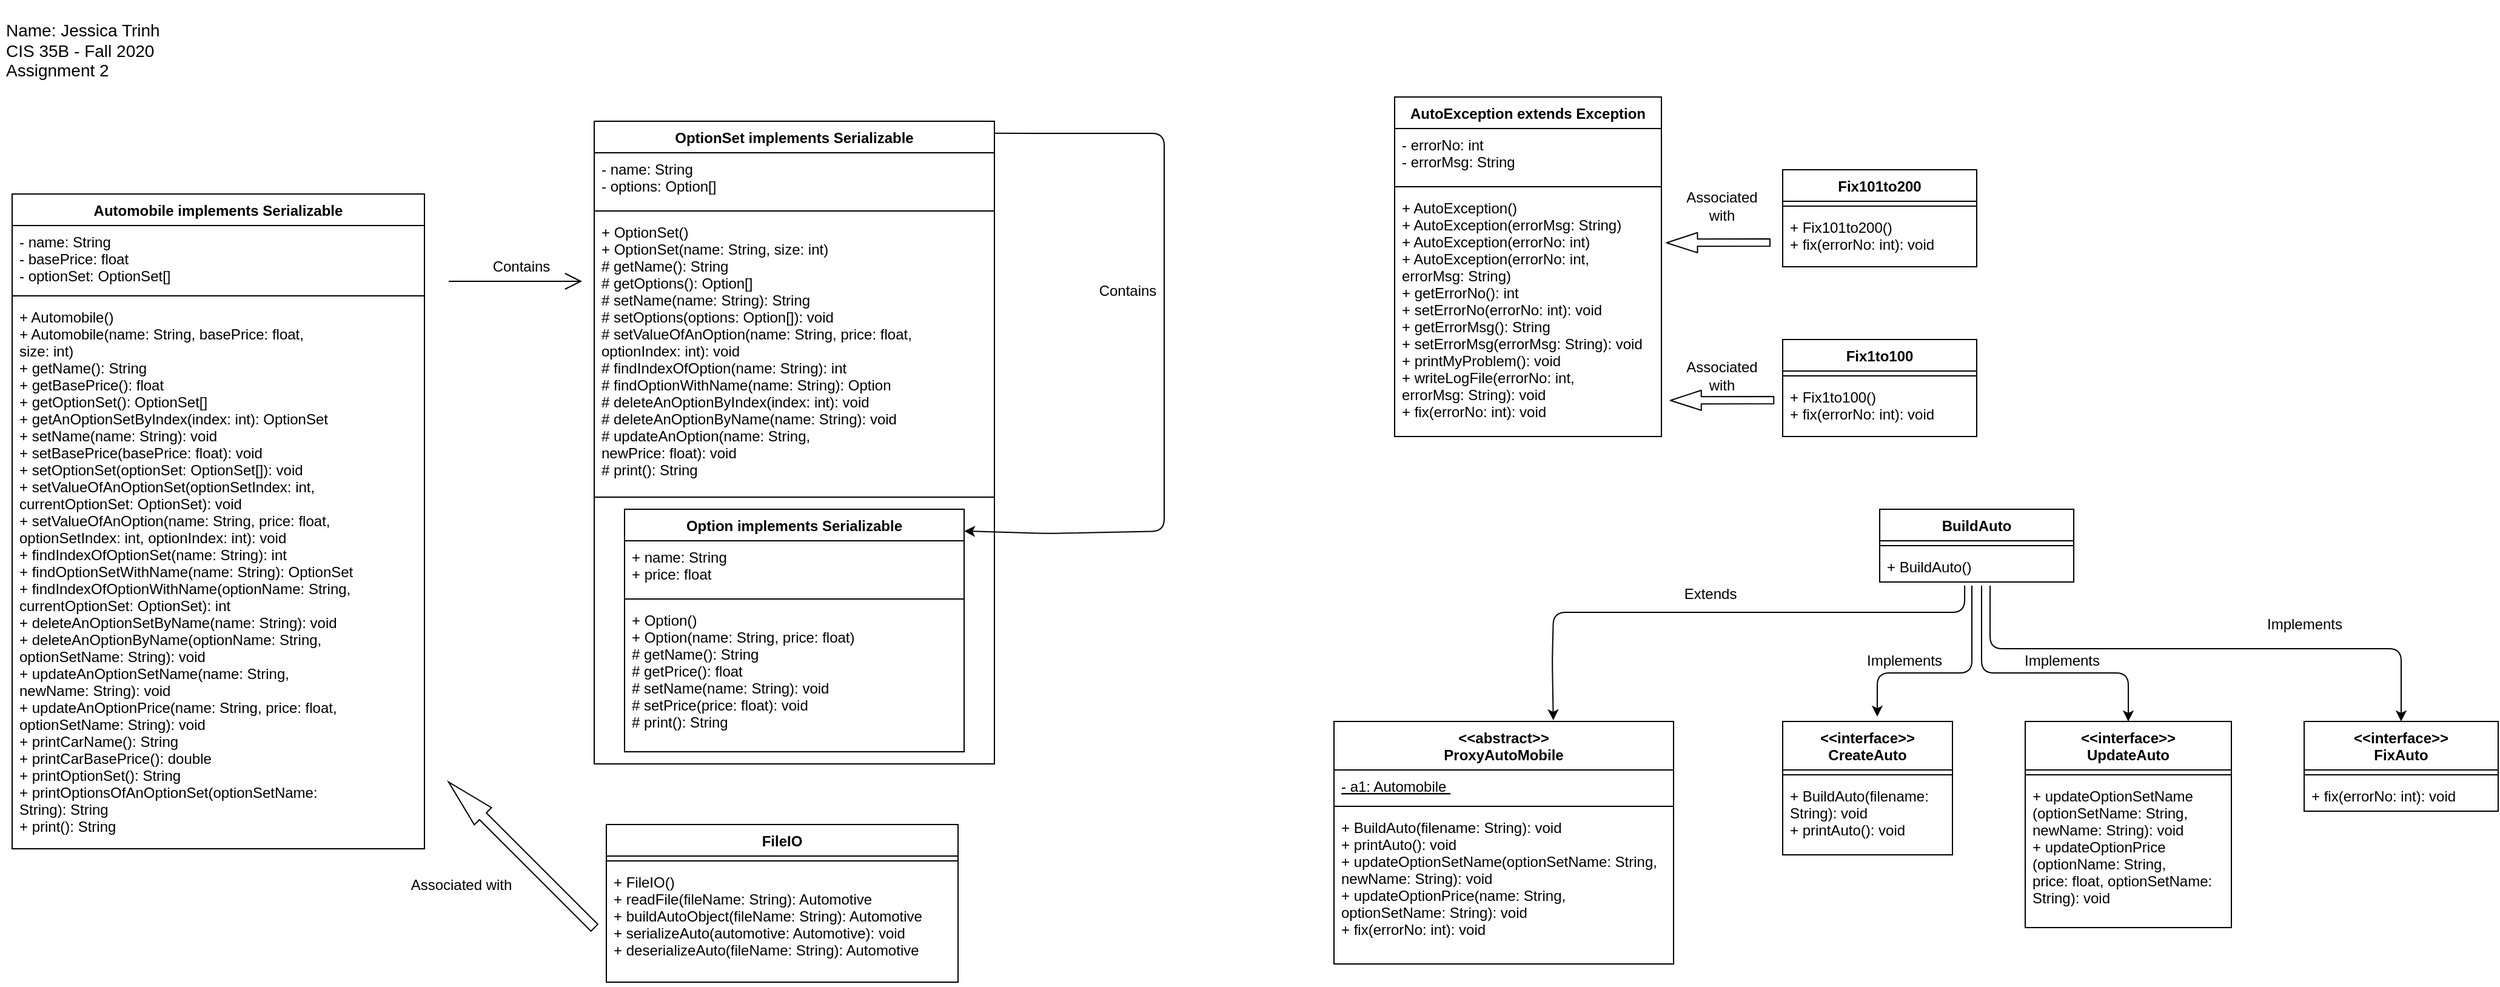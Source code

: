<mxfile version="13.7.8" type="device"><diagram id="X8x4tzjJ3RfI0p5d120l" name="Page-1"><mxGraphModel dx="2650" dy="2185" grid="1" gridSize="10" guides="1" tooltips="1" connect="1" arrows="1" fold="1" page="1" pageScale="1" pageWidth="1100" pageHeight="850" math="0" shadow="0"><root><mxCell id="0"/><mxCell id="1" parent="0"/><mxCell id="8tmECTQNCQVWoiWwDc8n-24" value="" style="verticalLabelPosition=bottom;verticalAlign=top;html=1;shape=mxgraph.basic.rect;fillColor2=none;strokeWidth=1;size=20;indent=5;" parent="1" vertex="1"><mxGeometry x="550" y="420" width="330" height="220" as="geometry"/></mxCell><mxCell id="8tmECTQNCQVWoiWwDc8n-13" value="&lt;font&gt;&lt;font style=&quot;font-size: 14px&quot;&gt;&lt;font&gt;&lt;br&gt;Name: Jessica Trinh&lt;br&gt;CIS 35B - Fall 2020&lt;br&gt;&lt;/font&gt;Assignment 2&lt;/font&gt;&lt;br&gt;&lt;/font&gt;" style="text;html=1;strokeColor=none;fillColor=none;spacing=5;spacingTop=-20;whiteSpace=wrap;overflow=hidden;rounded=0;" parent="1" vertex="1"><mxGeometry x="60" y="20" width="220" height="80" as="geometry"/></mxCell><mxCell id="8tmECTQNCQVWoiWwDc8n-15" value="Contains" style="text;html=1;strokeColor=none;fillColor=none;align=center;verticalAlign=middle;whiteSpace=wrap;rounded=0;" parent="1" vertex="1"><mxGeometry x="460" y="220" width="60" height="20" as="geometry"/></mxCell><mxCell id="8tmECTQNCQVWoiWwDc8n-21" value="" style="html=1;shadow=0;dashed=0;align=center;verticalAlign=middle;shape=mxgraph.arrows2.arrow;dy=0.6;dx=40;direction=north;notch=0;rotation=-45;" parent="1" vertex="1"><mxGeometry x="480" y="630" width="20" height="170" as="geometry"/></mxCell><mxCell id="8tmECTQNCQVWoiWwDc8n-22" value="Associated with" style="text;html=1;align=center;verticalAlign=middle;resizable=0;points=[];autosize=1;" parent="1" vertex="1"><mxGeometry x="390" y="730" width="100" height="20" as="geometry"/></mxCell><mxCell id="8tmECTQNCQVWoiWwDc8n-25" value="" style="endArrow=classic;html=1;entryX=1;entryY=0.09;entryDx=0;entryDy=0;exitX=0.997;exitY=0.032;exitDx=0;exitDy=0;exitPerimeter=0;entryPerimeter=0;" parent="1" source="8tmECTQNCQVWoiWwDc8n-1" target="8tmECTQNCQVWoiWwDc8n-5" edge="1"><mxGeometry width="50" height="50" relative="1" as="geometry"><mxPoint x="925" y="130" as="sourcePoint"/><mxPoint x="945" y="260" as="targetPoint"/><Array as="points"><mxPoint x="925" y="120"/><mxPoint x="1020" y="120"/><mxPoint x="1020" y="448"/><mxPoint x="925" y="450"/></Array></mxGeometry></mxCell><mxCell id="8tmECTQNCQVWoiWwDc8n-26" value="Contains" style="text;html=1;strokeColor=none;fillColor=none;align=center;verticalAlign=middle;whiteSpace=wrap;rounded=0;" parent="1" vertex="1"><mxGeometry x="960" y="240" width="60" height="20" as="geometry"/></mxCell><mxCell id="8tmECTQNCQVWoiWwDc8n-1" value="OptionSet implements Serializable" style="swimlane;fontStyle=1;align=center;verticalAlign=top;childLayout=stackLayout;horizontal=1;startSize=26;horizontalStack=0;resizeParent=1;resizeParentMax=0;resizeLast=0;collapsible=1;marginBottom=0;" parent="1" vertex="1"><mxGeometry x="550" y="110" width="330" height="310" as="geometry"/></mxCell><mxCell id="8tmECTQNCQVWoiWwDc8n-2" value="- name: String&#10;- options: Option[]" style="text;strokeColor=none;fillColor=none;align=left;verticalAlign=top;spacingLeft=4;spacingRight=4;overflow=hidden;rotatable=0;points=[[0,0.5],[1,0.5]];portConstraint=eastwest;" parent="8tmECTQNCQVWoiWwDc8n-1" vertex="1"><mxGeometry y="26" width="330" height="44" as="geometry"/></mxCell><mxCell id="8tmECTQNCQVWoiWwDc8n-3" value="" style="line;strokeWidth=1;fillColor=none;align=left;verticalAlign=middle;spacingTop=-1;spacingLeft=3;spacingRight=3;rotatable=0;labelPosition=right;points=[];portConstraint=eastwest;" parent="8tmECTQNCQVWoiWwDc8n-1" vertex="1"><mxGeometry y="70" width="330" height="8" as="geometry"/></mxCell><mxCell id="8tmECTQNCQVWoiWwDc8n-4" value="+ OptionSet()&#10;+ OptionSet(name: String, size: int)&#10;# getName(): String&#10;# getOptions(): Option[]&#10;# setName(name: String): String&#10;# setOptions(options: Option[]): void&#10;# setValueOfAnOption(name: String, price: float,&#10;optionIndex: int): void&#10;# findIndexOfOption(name: String): int&#10;# findOptionWithName(name: String): Option&#10;# deleteAnOptionByIndex(index: int): void&#10;# deleteAnOptionByName(name: String): void&#10;# updateAnOption(name: String, &#10;newPrice: float): void&#10;# print(): String" style="text;strokeColor=none;fillColor=none;align=left;verticalAlign=top;spacingLeft=4;spacingRight=4;overflow=hidden;rotatable=0;points=[[0,0.5],[1,0.5]];portConstraint=eastwest;" parent="8tmECTQNCQVWoiWwDc8n-1" vertex="1"><mxGeometry y="78" width="330" height="232" as="geometry"/></mxCell><mxCell id="8tmECTQNCQVWoiWwDc8n-5" value="Option implements Serializable" style="swimlane;fontStyle=1;align=center;verticalAlign=top;childLayout=stackLayout;horizontal=1;startSize=26;horizontalStack=0;resizeParent=1;resizeParentMax=0;resizeLast=0;collapsible=1;marginBottom=0;" parent="1" vertex="1"><mxGeometry x="575" y="430" width="280" height="200" as="geometry"/></mxCell><mxCell id="8tmECTQNCQVWoiWwDc8n-6" value="+ name: String&#10;+ price: float" style="text;strokeColor=none;fillColor=none;align=left;verticalAlign=top;spacingLeft=4;spacingRight=4;overflow=hidden;rotatable=0;points=[[0,0.5],[1,0.5]];portConstraint=eastwest;" parent="8tmECTQNCQVWoiWwDc8n-5" vertex="1"><mxGeometry y="26" width="280" height="44" as="geometry"/></mxCell><mxCell id="8tmECTQNCQVWoiWwDc8n-7" value="" style="line;strokeWidth=1;fillColor=none;align=left;verticalAlign=middle;spacingTop=-1;spacingLeft=3;spacingRight=3;rotatable=0;labelPosition=right;points=[];portConstraint=eastwest;" parent="8tmECTQNCQVWoiWwDc8n-5" vertex="1"><mxGeometry y="70" width="280" height="8" as="geometry"/></mxCell><mxCell id="8tmECTQNCQVWoiWwDc8n-8" value="+ Option()&#10;+ Option(name: String, price: float)&#10;# getName(): String&#10;# getPrice(): float&#10;# setName(name: String): void&#10;# setPrice(price: float): void&#10;# print(): String&#10;" style="text;strokeColor=none;fillColor=none;align=left;verticalAlign=top;spacingLeft=4;spacingRight=4;overflow=hidden;rotatable=0;points=[[0,0.5],[1,0.5]];portConstraint=eastwest;" parent="8tmECTQNCQVWoiWwDc8n-5" vertex="1"><mxGeometry y="78" width="280" height="122" as="geometry"/></mxCell><mxCell id="8tmECTQNCQVWoiWwDc8n-16" value="FileIO" style="swimlane;fontStyle=1;align=center;verticalAlign=top;childLayout=stackLayout;horizontal=1;startSize=26;horizontalStack=0;resizeParent=1;resizeParentMax=0;resizeLast=0;collapsible=1;marginBottom=0;" parent="1" vertex="1"><mxGeometry x="560" y="690" width="290" height="130" as="geometry"/></mxCell><mxCell id="8tmECTQNCQVWoiWwDc8n-18" value="" style="line;strokeWidth=1;fillColor=none;align=left;verticalAlign=middle;spacingTop=-1;spacingLeft=3;spacingRight=3;rotatable=0;labelPosition=right;points=[];portConstraint=eastwest;" parent="8tmECTQNCQVWoiWwDc8n-16" vertex="1"><mxGeometry y="26" width="290" height="8" as="geometry"/></mxCell><mxCell id="8tmECTQNCQVWoiWwDc8n-19" value="+ FileIO()&#10;+ readFile(fileName: String): Automotive&#10;+ buildAutoObject(fileName: String): Automotive&#10;+ serializeAuto(automotive: Automotive): void&#10;+ deserializeAuto(fileName: String): Automotive&#10;" style="text;strokeColor=none;fillColor=none;align=left;verticalAlign=top;spacingLeft=4;spacingRight=4;overflow=hidden;rotatable=0;points=[[0,0.5],[1,0.5]];portConstraint=eastwest;" parent="8tmECTQNCQVWoiWwDc8n-16" vertex="1"><mxGeometry y="34" width="290" height="96" as="geometry"/></mxCell><mxCell id="8tmECTQNCQVWoiWwDc8n-14" value="" style="endArrow=open;endFill=1;endSize=12;html=1;exitX=0.454;exitY=1.004;exitDx=0;exitDy=0;exitPerimeter=0;" parent="1" edge="1"><mxGeometry width="160" relative="1" as="geometry"><mxPoint x="430.0" y="241.998" as="sourcePoint"/><mxPoint x="540" y="242" as="targetPoint"/></mxGeometry></mxCell><mxCell id="RyxfLmkT7LwcZhjODuJO-15" value="Associated with" style="text;html=1;strokeColor=none;fillColor=none;align=center;verticalAlign=middle;whiteSpace=wrap;rounded=0;" parent="1" vertex="1"><mxGeometry x="1450" y="170" width="60" height="20" as="geometry"/></mxCell><mxCell id="RyxfLmkT7LwcZhjODuJO-17" value="Associated with" style="text;html=1;strokeColor=none;fillColor=none;align=center;verticalAlign=middle;whiteSpace=wrap;rounded=0;" parent="1" vertex="1"><mxGeometry x="1450" y="310" width="60" height="20" as="geometry"/></mxCell><mxCell id="KcIbWYkUg5REfu4ZVEYL-1" value="" style="shape=flexArrow;endArrow=classic;html=1;width=6;endSize=8.169;entryX=1.017;entryY=0.209;entryDx=0;entryDy=0;entryPerimeter=0;endWidth=9.515;" edge="1" parent="1" target="RyxfLmkT7LwcZhjODuJO-4"><mxGeometry width="50" height="50" relative="1" as="geometry"><mxPoint x="1520" y="210" as="sourcePoint"/><mxPoint x="1520" y="210" as="targetPoint"/></mxGeometry></mxCell><mxCell id="KcIbWYkUg5REfu4ZVEYL-29" value="" style="shape=flexArrow;endArrow=classic;html=1;width=6;endSize=8.169;entryX=1.017;entryY=0.209;entryDx=0;entryDy=0;entryPerimeter=0;endWidth=9.515;" edge="1" parent="1"><mxGeometry width="50" height="50" relative="1" as="geometry"><mxPoint x="1523.13" y="340" as="sourcePoint"/><mxPoint x="1436.87" y="340.218" as="targetPoint"/></mxGeometry></mxCell><mxCell id="KcIbWYkUg5REfu4ZVEYL-30" value="" style="endArrow=classic;html=1;exitX=0.438;exitY=1.115;exitDx=0;exitDy=0;exitPerimeter=0;entryX=0.646;entryY=-0.005;entryDx=0;entryDy=0;entryPerimeter=0;" edge="1" parent="1" source="KcIbWYkUg5REfu4ZVEYL-16" target="KcIbWYkUg5REfu4ZVEYL-8"><mxGeometry width="50" height="50" relative="1" as="geometry"><mxPoint x="1500" y="585" as="sourcePoint"/><mxPoint x="1340" y="585" as="targetPoint"/><Array as="points"><mxPoint x="1680" y="515"/><mxPoint x="1590" y="515"/><mxPoint x="1341" y="515"/><mxPoint x="1340" y="555"/></Array></mxGeometry></mxCell><mxCell id="KcIbWYkUg5REfu4ZVEYL-31" value="" style="endArrow=classic;html=1;exitX=0.475;exitY=1.115;exitDx=0;exitDy=0;exitPerimeter=0;entryX=0.557;entryY=-0.036;entryDx=0;entryDy=0;entryPerimeter=0;" edge="1" parent="1" source="KcIbWYkUg5REfu4ZVEYL-16" target="KcIbWYkUg5REfu4ZVEYL-17"><mxGeometry width="50" height="50" relative="1" as="geometry"><mxPoint x="1700" y="525" as="sourcePoint"/><mxPoint x="1686" y="595" as="targetPoint"/><Array as="points"><mxPoint x="1686" y="565"/><mxPoint x="1608" y="565"/></Array></mxGeometry></mxCell><mxCell id="KcIbWYkUg5REfu4ZVEYL-32" value="" style="endArrow=classic;html=1;entryX=0.5;entryY=0;entryDx=0;entryDy=0;exitX=0.525;exitY=1.115;exitDx=0;exitDy=0;exitPerimeter=0;" edge="1" parent="1" source="KcIbWYkUg5REfu4ZVEYL-16" target="KcIbWYkUg5REfu4ZVEYL-21"><mxGeometry width="50" height="50" relative="1" as="geometry"><mxPoint x="1690" y="545" as="sourcePoint"/><mxPoint x="1740" y="495" as="targetPoint"/><Array as="points"><mxPoint x="1694" y="565"/><mxPoint x="1815" y="565"/></Array></mxGeometry></mxCell><mxCell id="KcIbWYkUg5REfu4ZVEYL-33" value="" style="endArrow=classic;html=1;exitX=0.569;exitY=1.115;exitDx=0;exitDy=0;exitPerimeter=0;entryX=0.5;entryY=0;entryDx=0;entryDy=0;" edge="1" parent="1" source="KcIbWYkUg5REfu4ZVEYL-16" target="KcIbWYkUg5REfu4ZVEYL-25"><mxGeometry width="50" height="50" relative="1" as="geometry"><mxPoint x="1710" y="545" as="sourcePoint"/><mxPoint x="1880" y="535" as="targetPoint"/><Array as="points"><mxPoint x="1701" y="545"/><mxPoint x="2040" y="545"/><mxPoint x="2040" y="565"/></Array></mxGeometry></mxCell><mxCell id="KcIbWYkUg5REfu4ZVEYL-34" value="Extends" style="text;html=1;align=center;verticalAlign=middle;resizable=0;points=[];autosize=1;" vertex="1" parent="1"><mxGeometry x="1440" y="490" width="60" height="20" as="geometry"/></mxCell><mxCell id="KcIbWYkUg5REfu4ZVEYL-35" value="Implements" style="text;html=1;align=center;verticalAlign=middle;resizable=0;points=[];autosize=1;" vertex="1" parent="1"><mxGeometry x="1590" y="545" width="80" height="20" as="geometry"/></mxCell><mxCell id="KcIbWYkUg5REfu4ZVEYL-36" value="Implements" style="text;html=1;align=center;verticalAlign=middle;resizable=0;points=[];autosize=1;" vertex="1" parent="1"><mxGeometry x="1720" y="545" width="80" height="20" as="geometry"/></mxCell><mxCell id="KcIbWYkUg5REfu4ZVEYL-37" value="Implements" style="text;html=1;align=center;verticalAlign=middle;resizable=0;points=[];autosize=1;" vertex="1" parent="1"><mxGeometry x="1920" y="515" width="80" height="20" as="geometry"/></mxCell><mxCell id="PXHz7kZJDFo5XASGebI7-9" value="Automobile implements Serializable" style="swimlane;fontStyle=1;align=center;verticalAlign=top;childLayout=stackLayout;horizontal=1;startSize=26;horizontalStack=0;resizeParent=1;resizeParentMax=0;resizeLast=0;collapsible=1;marginBottom=0;" parent="1" vertex="1"><mxGeometry x="70" y="170" width="340" height="540" as="geometry"/></mxCell><mxCell id="PXHz7kZJDFo5XASGebI7-10" value="- name: String&#10;- basePrice: float&#10;- optionSet: OptionSet[]" style="text;strokeColor=none;fillColor=none;align=left;verticalAlign=top;spacingLeft=4;spacingRight=4;overflow=hidden;rotatable=0;points=[[0,0.5],[1,0.5]];portConstraint=eastwest;" parent="PXHz7kZJDFo5XASGebI7-9" vertex="1"><mxGeometry y="26" width="340" height="54" as="geometry"/></mxCell><mxCell id="PXHz7kZJDFo5XASGebI7-11" value="" style="line;strokeWidth=1;fillColor=none;align=left;verticalAlign=middle;spacingTop=-1;spacingLeft=3;spacingRight=3;rotatable=0;labelPosition=right;points=[];portConstraint=eastwest;" parent="PXHz7kZJDFo5XASGebI7-9" vertex="1"><mxGeometry y="80" width="340" height="8" as="geometry"/></mxCell><mxCell id="PXHz7kZJDFo5XASGebI7-12" value="+ Automobile()&#10;+ Automobile(name: String, basePrice: float, &#10;size: int)&#10;+ getName(): String&#10;+ getBasePrice(): float&#10;+ getOptionSet(): OptionSet[]&#10;+ getAnOptionSetByIndex(index: int): OptionSet&#10;+ setName(name: String): void&#10;+ setBasePrice(basePrice: float): void&#10;+ setOptionSet(optionSet: OptionSet[]): void&#10;+ setValueOfAnOptionSet(optionSetIndex: int, &#10;currentOptionSet: OptionSet): void&#10;+ setValueOfAnOption(name: String, price: float, &#10;optionSetIndex: int, optionIndex: int): void&#10;+ findIndexOfOptionSet(name: String): int&#10;+ findOptionSetWithName(name: String): OptionSet&#10;+ findIndexOfOptionWithName(optionName: String,&#10;currentOptionSet: OptionSet): int&#10;+ deleteAnOptionSetByName(name: String): void&#10;+ deleteAnOptionByName(optionName: String, &#10;optionSetName: String): void&#10;+ updateAnOptionSetName(name: String, &#10;newName: String): void&#10;+ updateAnOptionPrice(name: String, price: float, &#10;optionSetName: String): void&#10;+ printCarName(): String&#10;+ printCarBasePrice(): double&#10;+ printOptionSet(): String&#10;+ printOptionsOfAnOptionSet(optionSetName:&#10;String): String&#10;+ print(): String" style="text;strokeColor=none;fillColor=none;align=left;verticalAlign=top;spacingLeft=4;spacingRight=4;overflow=hidden;rotatable=0;points=[[0,0.5],[1,0.5]];portConstraint=eastwest;" parent="PXHz7kZJDFo5XASGebI7-9" vertex="1"><mxGeometry y="88" width="340" height="452" as="geometry"/></mxCell><mxCell id="RyxfLmkT7LwcZhjODuJO-1" value="AutoException extends Exception" style="swimlane;fontStyle=1;align=center;verticalAlign=top;childLayout=stackLayout;horizontal=1;startSize=26;horizontalStack=0;resizeParent=1;resizeParentMax=0;resizeLast=0;collapsible=1;marginBottom=0;" parent="1" vertex="1"><mxGeometry x="1210" y="90" width="220" height="280" as="geometry"/></mxCell><mxCell id="RyxfLmkT7LwcZhjODuJO-2" value="- errorNo: int&#10;- errorMsg: String" style="text;strokeColor=none;fillColor=none;align=left;verticalAlign=top;spacingLeft=4;spacingRight=4;overflow=hidden;rotatable=0;points=[[0,0.5],[1,0.5]];portConstraint=eastwest;" parent="RyxfLmkT7LwcZhjODuJO-1" vertex="1"><mxGeometry y="26" width="220" height="44" as="geometry"/></mxCell><mxCell id="RyxfLmkT7LwcZhjODuJO-3" value="" style="line;strokeWidth=1;fillColor=none;align=left;verticalAlign=middle;spacingTop=-1;spacingLeft=3;spacingRight=3;rotatable=0;labelPosition=right;points=[];portConstraint=eastwest;" parent="RyxfLmkT7LwcZhjODuJO-1" vertex="1"><mxGeometry y="70" width="220" height="8" as="geometry"/></mxCell><mxCell id="RyxfLmkT7LwcZhjODuJO-4" value="+ AutoException()&#10;+ AutoException(errorMsg: String)&#10;+ AutoException(errorNo: int)&#10;+ AutoException(errorNo: int, &#10;errorMsg: String)&#10;+ getErrorNo(): int&#10;+ setErrorNo(errorNo: int): void&#10;+ getErrorMsg(): String&#10;+ setErrorMsg(errorMsg: String): void&#10;+ printMyProblem(): void&#10;+ writeLogFile(errorNo: int, &#10;errorMsg: String): void&#10;+ fix(errorNo: int): void" style="text;strokeColor=none;fillColor=none;align=left;verticalAlign=top;spacingLeft=4;spacingRight=4;overflow=hidden;rotatable=0;points=[[0,0.5],[1,0.5]];portConstraint=eastwest;" parent="RyxfLmkT7LwcZhjODuJO-1" vertex="1"><mxGeometry y="78" width="220" height="202" as="geometry"/></mxCell><mxCell id="RyxfLmkT7LwcZhjODuJO-5" value="Fix1to100" style="swimlane;fontStyle=1;align=center;verticalAlign=top;childLayout=stackLayout;horizontal=1;startSize=26;horizontalStack=0;resizeParent=1;resizeParentMax=0;resizeLast=0;collapsible=1;marginBottom=0;" parent="1" vertex="1"><mxGeometry x="1530" y="290" width="160" height="80" as="geometry"/></mxCell><mxCell id="RyxfLmkT7LwcZhjODuJO-7" value="" style="line;strokeWidth=1;fillColor=none;align=left;verticalAlign=middle;spacingTop=-1;spacingLeft=3;spacingRight=3;rotatable=0;labelPosition=right;points=[];portConstraint=eastwest;" parent="RyxfLmkT7LwcZhjODuJO-5" vertex="1"><mxGeometry y="26" width="160" height="8" as="geometry"/></mxCell><mxCell id="RyxfLmkT7LwcZhjODuJO-8" value="+ Fix1to100()&#10;+ fix(errorNo: int): void" style="text;strokeColor=none;fillColor=none;align=left;verticalAlign=top;spacingLeft=4;spacingRight=4;overflow=hidden;rotatable=0;points=[[0,0.5],[1,0.5]];portConstraint=eastwest;" parent="RyxfLmkT7LwcZhjODuJO-5" vertex="1"><mxGeometry y="34" width="160" height="46" as="geometry"/></mxCell><mxCell id="RyxfLmkT7LwcZhjODuJO-9" value="Fix101to200" style="swimlane;fontStyle=1;align=center;verticalAlign=top;childLayout=stackLayout;horizontal=1;startSize=26;horizontalStack=0;resizeParent=1;resizeParentMax=0;resizeLast=0;collapsible=1;marginBottom=0;" parent="1" vertex="1"><mxGeometry x="1530" y="150" width="160" height="80" as="geometry"/></mxCell><mxCell id="RyxfLmkT7LwcZhjODuJO-10" value="" style="line;strokeWidth=1;fillColor=none;align=left;verticalAlign=middle;spacingTop=-1;spacingLeft=3;spacingRight=3;rotatable=0;labelPosition=right;points=[];portConstraint=eastwest;" parent="RyxfLmkT7LwcZhjODuJO-9" vertex="1"><mxGeometry y="26" width="160" height="8" as="geometry"/></mxCell><mxCell id="RyxfLmkT7LwcZhjODuJO-11" value="+ Fix101to200()&#10;+ fix(errorNo: int): void" style="text;strokeColor=none;fillColor=none;align=left;verticalAlign=top;spacingLeft=4;spacingRight=4;overflow=hidden;rotatable=0;points=[[0,0.5],[1,0.5]];portConstraint=eastwest;" parent="RyxfLmkT7LwcZhjODuJO-9" vertex="1"><mxGeometry y="34" width="160" height="46" as="geometry"/></mxCell><mxCell id="KcIbWYkUg5REfu4ZVEYL-8" value="&lt;&lt;abstract&gt;&gt;&#10;ProxyAutoMobile" style="swimlane;fontStyle=1;align=center;verticalAlign=top;childLayout=stackLayout;horizontal=1;startSize=40;horizontalStack=0;resizeParent=1;resizeParentMax=0;resizeLast=0;collapsible=1;marginBottom=0;" vertex="1" parent="1"><mxGeometry x="1160" y="605" width="280" height="200" as="geometry"/></mxCell><mxCell id="KcIbWYkUg5REfu4ZVEYL-9" value="- a1: Automobile " style="text;strokeColor=none;fillColor=none;align=left;verticalAlign=top;spacingLeft=4;spacingRight=4;overflow=hidden;rotatable=0;points=[[0,0.5],[1,0.5]];portConstraint=eastwest;fontStyle=4" vertex="1" parent="KcIbWYkUg5REfu4ZVEYL-8"><mxGeometry y="40" width="280" height="26" as="geometry"/></mxCell><mxCell id="KcIbWYkUg5REfu4ZVEYL-10" value="" style="line;strokeWidth=1;fillColor=none;align=left;verticalAlign=middle;spacingTop=-1;spacingLeft=3;spacingRight=3;rotatable=0;labelPosition=right;points=[];portConstraint=eastwest;" vertex="1" parent="KcIbWYkUg5REfu4ZVEYL-8"><mxGeometry y="66" width="280" height="8" as="geometry"/></mxCell><mxCell id="KcIbWYkUg5REfu4ZVEYL-11" value="+ BuildAuto(filename: String): void&#10;+ printAuto(): void&#10;+ updateOptionSetName(optionSetName: String,&#10;newName: String): void&#10;+ updateOptionPrice(name: String, &#10;optionSetName: String): void&#10;+ fix(errorNo: int): void" style="text;strokeColor=none;fillColor=none;align=left;verticalAlign=top;spacingLeft=4;spacingRight=4;overflow=hidden;rotatable=0;points=[[0,0.5],[1,0.5]];portConstraint=eastwest;" vertex="1" parent="KcIbWYkUg5REfu4ZVEYL-8"><mxGeometry y="74" width="280" height="126" as="geometry"/></mxCell><mxCell id="KcIbWYkUg5REfu4ZVEYL-21" value="&lt;&lt;interface&gt;&gt;&#10;UpdateAuto" style="swimlane;fontStyle=1;align=center;verticalAlign=top;childLayout=stackLayout;horizontal=1;startSize=40;horizontalStack=0;resizeParent=1;resizeParentMax=0;resizeLast=0;collapsible=1;marginBottom=0;" vertex="1" parent="1"><mxGeometry x="1730" y="605" width="170" height="170" as="geometry"/></mxCell><mxCell id="KcIbWYkUg5REfu4ZVEYL-23" value="" style="line;strokeWidth=1;fillColor=none;align=left;verticalAlign=middle;spacingTop=-1;spacingLeft=3;spacingRight=3;rotatable=0;labelPosition=right;points=[];portConstraint=eastwest;" vertex="1" parent="KcIbWYkUg5REfu4ZVEYL-21"><mxGeometry y="40" width="170" height="8" as="geometry"/></mxCell><mxCell id="KcIbWYkUg5REfu4ZVEYL-24" value="+ updateOptionSetName&#10;(optionSetName: String, &#10;newName: String): void&#10;+ updateOptionPrice&#10;(optionName: String, &#10;price: float, optionSetName: &#10;String): void" style="text;strokeColor=none;fillColor=none;align=left;verticalAlign=top;spacingLeft=4;spacingRight=4;overflow=hidden;rotatable=0;points=[[0,0.5],[1,0.5]];portConstraint=eastwest;" vertex="1" parent="KcIbWYkUg5REfu4ZVEYL-21"><mxGeometry y="48" width="170" height="122" as="geometry"/></mxCell><mxCell id="KcIbWYkUg5REfu4ZVEYL-17" value="&lt;&lt;interface&gt;&gt;&#10;CreateAuto" style="swimlane;fontStyle=1;align=center;verticalAlign=top;childLayout=stackLayout;horizontal=1;startSize=40;horizontalStack=0;resizeParent=1;resizeParentMax=0;resizeLast=0;collapsible=1;marginBottom=0;" vertex="1" parent="1"><mxGeometry x="1530" y="605" width="140" height="110" as="geometry"/></mxCell><mxCell id="KcIbWYkUg5REfu4ZVEYL-19" value="" style="line;strokeWidth=1;fillColor=none;align=left;verticalAlign=middle;spacingTop=-1;spacingLeft=3;spacingRight=3;rotatable=0;labelPosition=right;points=[];portConstraint=eastwest;" vertex="1" parent="KcIbWYkUg5REfu4ZVEYL-17"><mxGeometry y="40" width="140" height="8" as="geometry"/></mxCell><mxCell id="KcIbWYkUg5REfu4ZVEYL-20" value="+ BuildAuto(filename: &#10;String): void&#10;+ printAuto(): void&#10;" style="text;strokeColor=none;fillColor=none;align=left;verticalAlign=top;spacingLeft=4;spacingRight=4;overflow=hidden;rotatable=0;points=[[0,0.5],[1,0.5]];portConstraint=eastwest;" vertex="1" parent="KcIbWYkUg5REfu4ZVEYL-17"><mxGeometry y="48" width="140" height="62" as="geometry"/></mxCell><mxCell id="KcIbWYkUg5REfu4ZVEYL-25" value="&lt;&lt;interface&gt;&gt;&#10;FixAuto" style="swimlane;fontStyle=1;align=center;verticalAlign=top;childLayout=stackLayout;horizontal=1;startSize=40;horizontalStack=0;resizeParent=1;resizeParentMax=0;resizeLast=0;collapsible=1;marginBottom=0;" vertex="1" parent="1"><mxGeometry x="1960" y="605" width="160" height="74" as="geometry"/></mxCell><mxCell id="KcIbWYkUg5REfu4ZVEYL-27" value="" style="line;strokeWidth=1;fillColor=none;align=left;verticalAlign=middle;spacingTop=-1;spacingLeft=3;spacingRight=3;rotatable=0;labelPosition=right;points=[];portConstraint=eastwest;" vertex="1" parent="KcIbWYkUg5REfu4ZVEYL-25"><mxGeometry y="40" width="160" height="8" as="geometry"/></mxCell><mxCell id="KcIbWYkUg5REfu4ZVEYL-28" value="+ fix(errorNo: int): void" style="text;strokeColor=none;fillColor=none;align=left;verticalAlign=top;spacingLeft=4;spacingRight=4;overflow=hidden;rotatable=0;points=[[0,0.5],[1,0.5]];portConstraint=eastwest;" vertex="1" parent="KcIbWYkUg5REfu4ZVEYL-25"><mxGeometry y="48" width="160" height="26" as="geometry"/></mxCell><mxCell id="KcIbWYkUg5REfu4ZVEYL-13" value="BuildAuto" style="swimlane;fontStyle=1;align=center;verticalAlign=top;childLayout=stackLayout;horizontal=1;startSize=26;horizontalStack=0;resizeParent=1;resizeParentMax=0;resizeLast=0;collapsible=1;marginBottom=0;" vertex="1" parent="1"><mxGeometry x="1610" y="430" width="160" height="60" as="geometry"/></mxCell><mxCell id="KcIbWYkUg5REfu4ZVEYL-15" value="" style="line;strokeWidth=1;fillColor=none;align=left;verticalAlign=middle;spacingTop=-1;spacingLeft=3;spacingRight=3;rotatable=0;labelPosition=right;points=[];portConstraint=eastwest;" vertex="1" parent="KcIbWYkUg5REfu4ZVEYL-13"><mxGeometry y="26" width="160" height="8" as="geometry"/></mxCell><mxCell id="KcIbWYkUg5REfu4ZVEYL-16" value="+ BuildAuto()" style="text;strokeColor=none;fillColor=none;align=left;verticalAlign=top;spacingLeft=4;spacingRight=4;overflow=hidden;rotatable=0;points=[[0,0.5],[1,0.5]];portConstraint=eastwest;" vertex="1" parent="KcIbWYkUg5REfu4ZVEYL-13"><mxGeometry y="34" width="160" height="26" as="geometry"/></mxCell></root></mxGraphModel></diagram></mxfile>